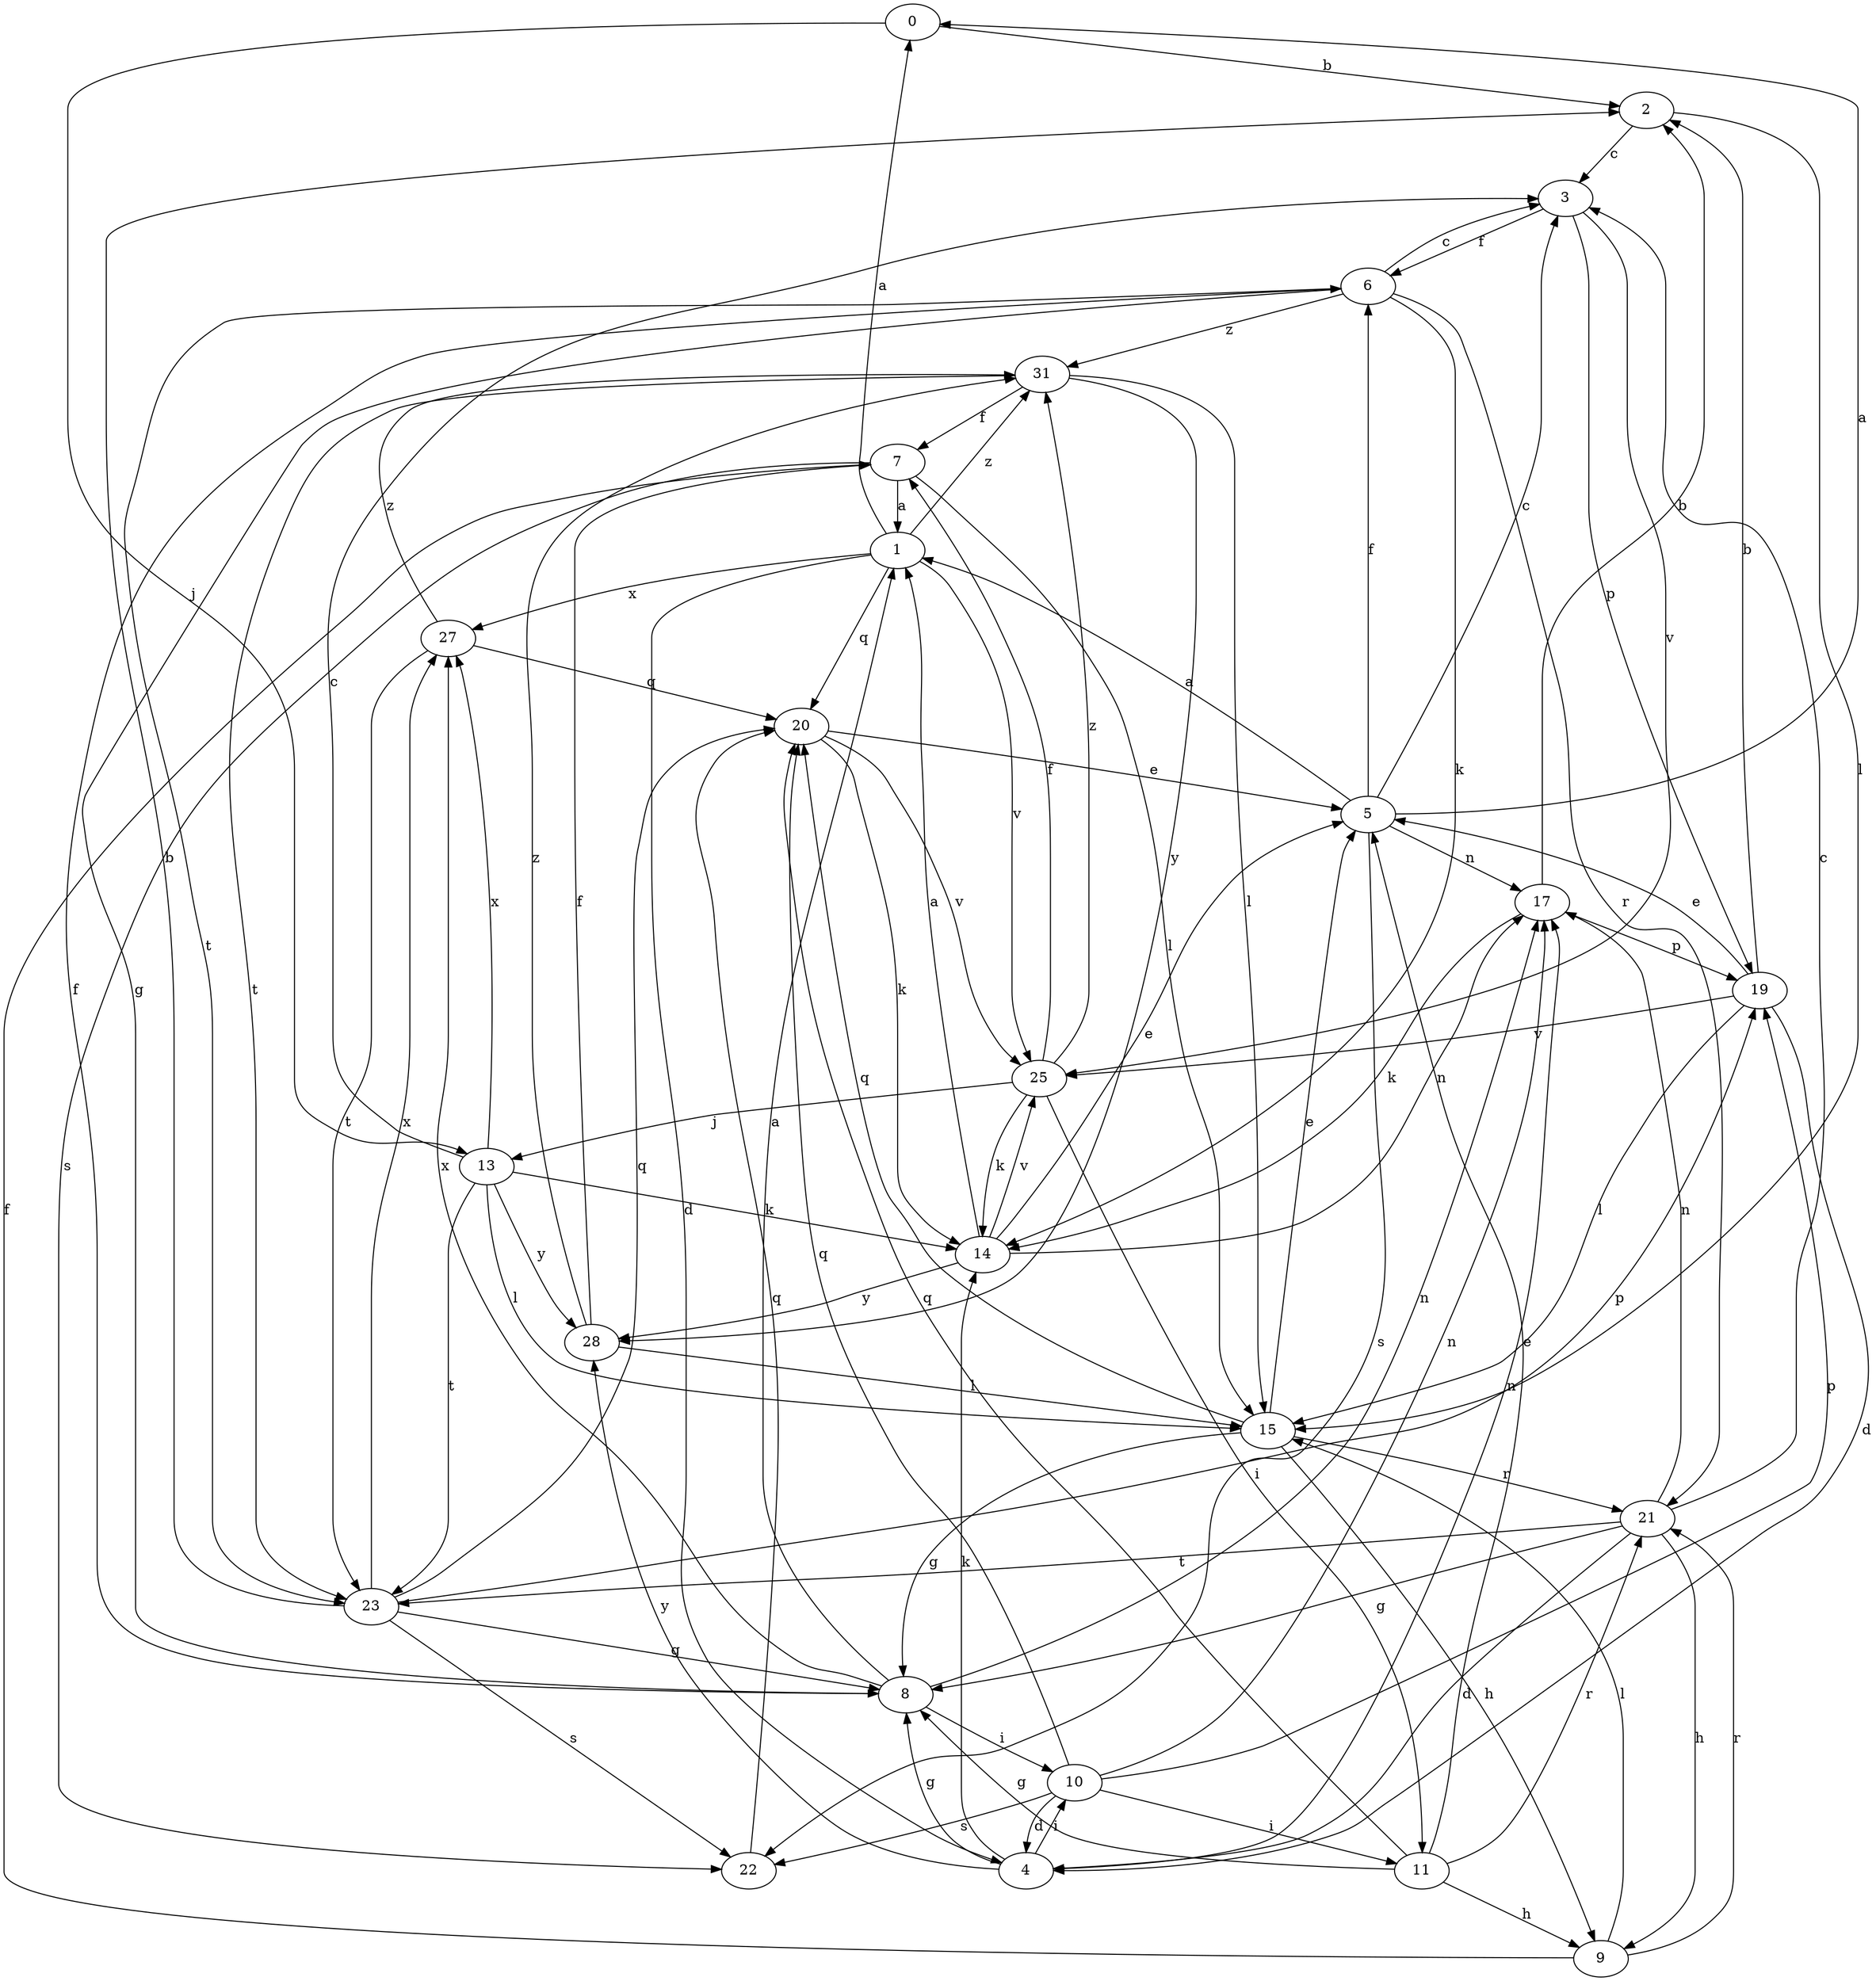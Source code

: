 strict digraph  {
0;
1;
2;
3;
4;
5;
6;
7;
8;
9;
10;
11;
13;
14;
15;
17;
19;
20;
21;
22;
23;
25;
27;
28;
31;
0 -> 2  [label=b];
0 -> 13  [label=j];
1 -> 0  [label=a];
1 -> 4  [label=d];
1 -> 20  [label=q];
1 -> 25  [label=v];
1 -> 27  [label=x];
1 -> 31  [label=z];
2 -> 3  [label=c];
2 -> 15  [label=l];
3 -> 6  [label=f];
3 -> 19  [label=p];
3 -> 25  [label=v];
4 -> 8  [label=g];
4 -> 10  [label=i];
4 -> 14  [label=k];
4 -> 17  [label=n];
4 -> 28  [label=y];
5 -> 0  [label=a];
5 -> 1  [label=a];
5 -> 3  [label=c];
5 -> 6  [label=f];
5 -> 17  [label=n];
5 -> 22  [label=s];
6 -> 3  [label=c];
6 -> 8  [label=g];
6 -> 14  [label=k];
6 -> 21  [label=r];
6 -> 23  [label=t];
6 -> 31  [label=z];
7 -> 1  [label=a];
7 -> 15  [label=l];
7 -> 22  [label=s];
8 -> 1  [label=a];
8 -> 6  [label=f];
8 -> 10  [label=i];
8 -> 17  [label=n];
8 -> 27  [label=x];
9 -> 7  [label=f];
9 -> 15  [label=l];
9 -> 21  [label=r];
10 -> 4  [label=d];
10 -> 11  [label=i];
10 -> 17  [label=n];
10 -> 19  [label=p];
10 -> 20  [label=q];
10 -> 22  [label=s];
11 -> 5  [label=e];
11 -> 8  [label=g];
11 -> 9  [label=h];
11 -> 20  [label=q];
11 -> 21  [label=r];
13 -> 3  [label=c];
13 -> 14  [label=k];
13 -> 15  [label=l];
13 -> 23  [label=t];
13 -> 27  [label=x];
13 -> 28  [label=y];
14 -> 1  [label=a];
14 -> 5  [label=e];
14 -> 17  [label=n];
14 -> 25  [label=v];
14 -> 28  [label=y];
15 -> 5  [label=e];
15 -> 8  [label=g];
15 -> 9  [label=h];
15 -> 20  [label=q];
15 -> 21  [label=r];
17 -> 2  [label=b];
17 -> 14  [label=k];
17 -> 19  [label=p];
19 -> 2  [label=b];
19 -> 4  [label=d];
19 -> 5  [label=e];
19 -> 15  [label=l];
19 -> 25  [label=v];
20 -> 5  [label=e];
20 -> 14  [label=k];
20 -> 25  [label=v];
21 -> 3  [label=c];
21 -> 4  [label=d];
21 -> 8  [label=g];
21 -> 9  [label=h];
21 -> 17  [label=n];
21 -> 23  [label=t];
22 -> 20  [label=q];
23 -> 2  [label=b];
23 -> 8  [label=g];
23 -> 19  [label=p];
23 -> 20  [label=q];
23 -> 22  [label=s];
23 -> 27  [label=x];
25 -> 7  [label=f];
25 -> 11  [label=i];
25 -> 13  [label=j];
25 -> 14  [label=k];
25 -> 31  [label=z];
27 -> 20  [label=q];
27 -> 23  [label=t];
27 -> 31  [label=z];
28 -> 7  [label=f];
28 -> 15  [label=l];
28 -> 31  [label=z];
31 -> 7  [label=f];
31 -> 15  [label=l];
31 -> 23  [label=t];
31 -> 28  [label=y];
}

